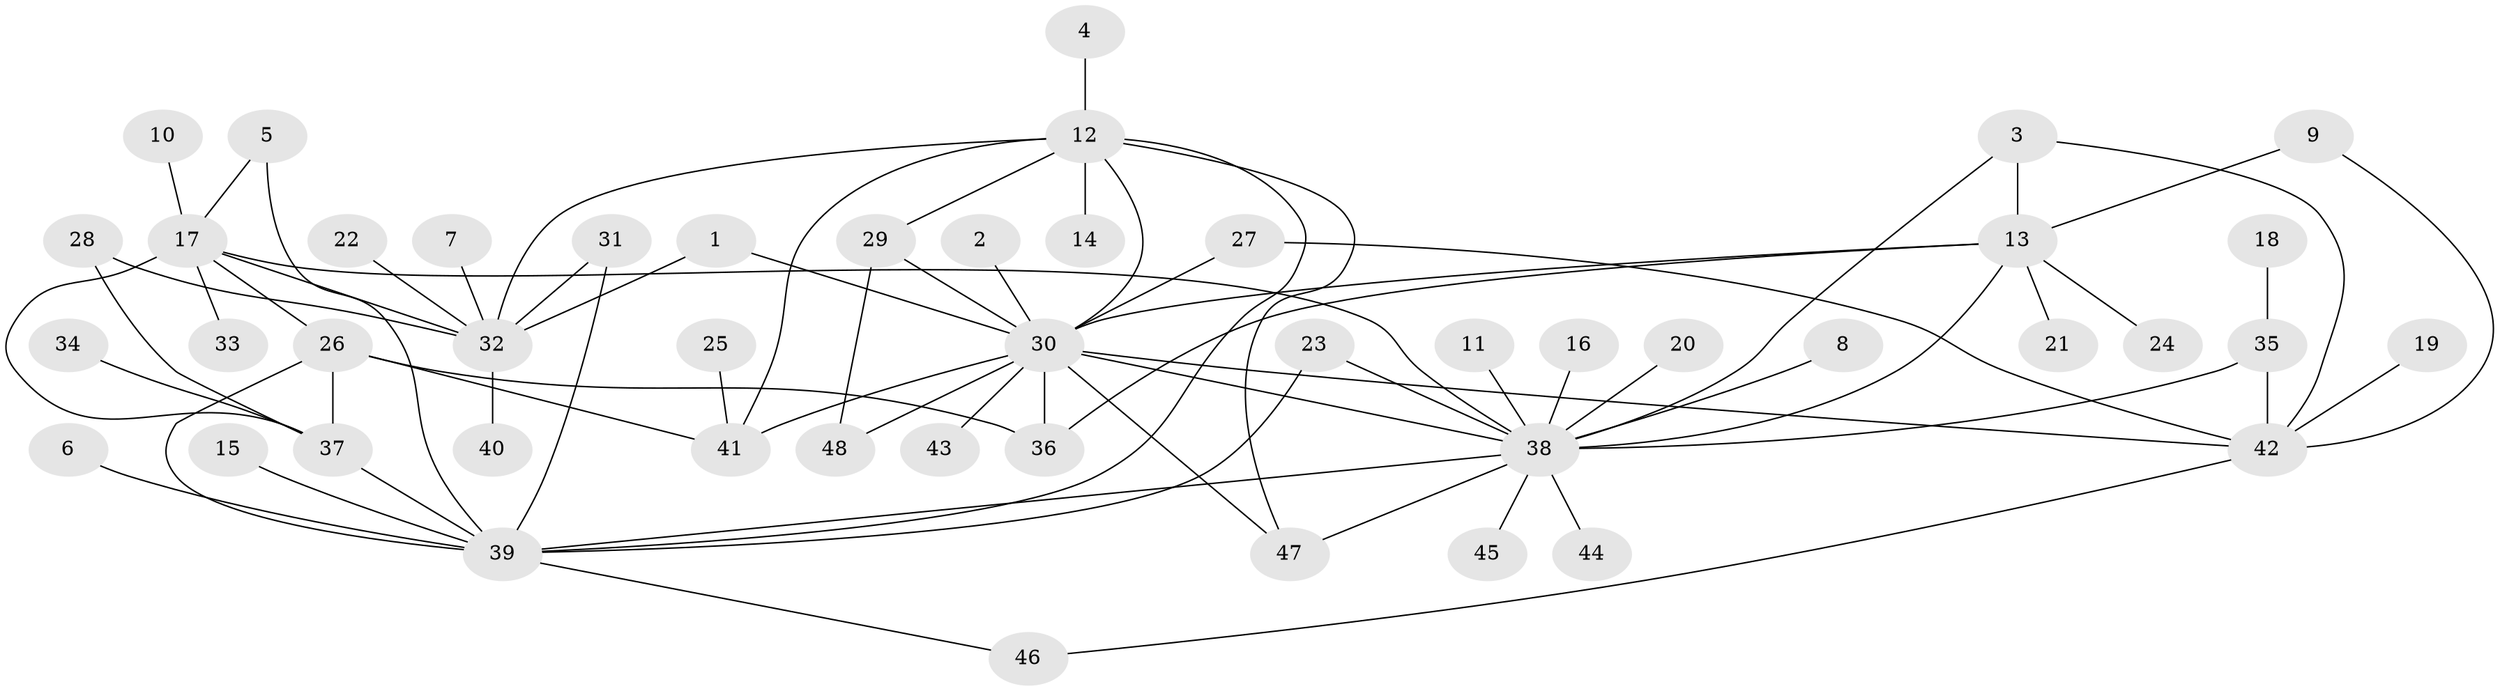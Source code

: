 // original degree distribution, {17: 0.01098901098901099, 4: 0.01098901098901099, 16: 0.01098901098901099, 9: 0.03296703296703297, 2: 0.25274725274725274, 1: 0.5054945054945055, 3: 0.10989010989010989, 10: 0.02197802197802198, 13: 0.01098901098901099, 5: 0.02197802197802198, 7: 0.01098901098901099}
// Generated by graph-tools (version 1.1) at 2025/36/03/04/25 23:36:43]
// undirected, 48 vertices, 72 edges
graph export_dot {
  node [color=gray90,style=filled];
  1;
  2;
  3;
  4;
  5;
  6;
  7;
  8;
  9;
  10;
  11;
  12;
  13;
  14;
  15;
  16;
  17;
  18;
  19;
  20;
  21;
  22;
  23;
  24;
  25;
  26;
  27;
  28;
  29;
  30;
  31;
  32;
  33;
  34;
  35;
  36;
  37;
  38;
  39;
  40;
  41;
  42;
  43;
  44;
  45;
  46;
  47;
  48;
  1 -- 30 [weight=1.0];
  1 -- 32 [weight=1.0];
  2 -- 30 [weight=1.0];
  3 -- 13 [weight=1.0];
  3 -- 38 [weight=1.0];
  3 -- 42 [weight=1.0];
  4 -- 12 [weight=1.0];
  5 -- 17 [weight=1.0];
  5 -- 39 [weight=1.0];
  6 -- 39 [weight=1.0];
  7 -- 32 [weight=1.0];
  8 -- 38 [weight=1.0];
  9 -- 13 [weight=1.0];
  9 -- 42 [weight=1.0];
  10 -- 17 [weight=1.0];
  11 -- 38 [weight=1.0];
  12 -- 14 [weight=1.0];
  12 -- 29 [weight=1.0];
  12 -- 30 [weight=1.0];
  12 -- 32 [weight=1.0];
  12 -- 39 [weight=1.0];
  12 -- 41 [weight=1.0];
  12 -- 47 [weight=1.0];
  13 -- 21 [weight=1.0];
  13 -- 24 [weight=1.0];
  13 -- 30 [weight=1.0];
  13 -- 36 [weight=1.0];
  13 -- 38 [weight=1.0];
  15 -- 39 [weight=1.0];
  16 -- 38 [weight=1.0];
  17 -- 26 [weight=1.0];
  17 -- 32 [weight=1.0];
  17 -- 33 [weight=1.0];
  17 -- 37 [weight=1.0];
  17 -- 38 [weight=1.0];
  18 -- 35 [weight=1.0];
  19 -- 42 [weight=1.0];
  20 -- 38 [weight=1.0];
  22 -- 32 [weight=1.0];
  23 -- 38 [weight=1.0];
  23 -- 39 [weight=1.0];
  25 -- 41 [weight=1.0];
  26 -- 36 [weight=1.0];
  26 -- 37 [weight=1.0];
  26 -- 39 [weight=1.0];
  26 -- 41 [weight=1.0];
  27 -- 30 [weight=1.0];
  27 -- 42 [weight=1.0];
  28 -- 32 [weight=1.0];
  28 -- 37 [weight=1.0];
  29 -- 30 [weight=1.0];
  29 -- 48 [weight=1.0];
  30 -- 36 [weight=2.0];
  30 -- 38 [weight=1.0];
  30 -- 41 [weight=2.0];
  30 -- 42 [weight=1.0];
  30 -- 43 [weight=1.0];
  30 -- 47 [weight=1.0];
  30 -- 48 [weight=1.0];
  31 -- 32 [weight=1.0];
  31 -- 39 [weight=1.0];
  32 -- 40 [weight=1.0];
  34 -- 37 [weight=1.0];
  35 -- 38 [weight=1.0];
  35 -- 42 [weight=1.0];
  37 -- 39 [weight=1.0];
  38 -- 39 [weight=1.0];
  38 -- 44 [weight=1.0];
  38 -- 45 [weight=1.0];
  38 -- 47 [weight=1.0];
  39 -- 46 [weight=1.0];
  42 -- 46 [weight=1.0];
}
